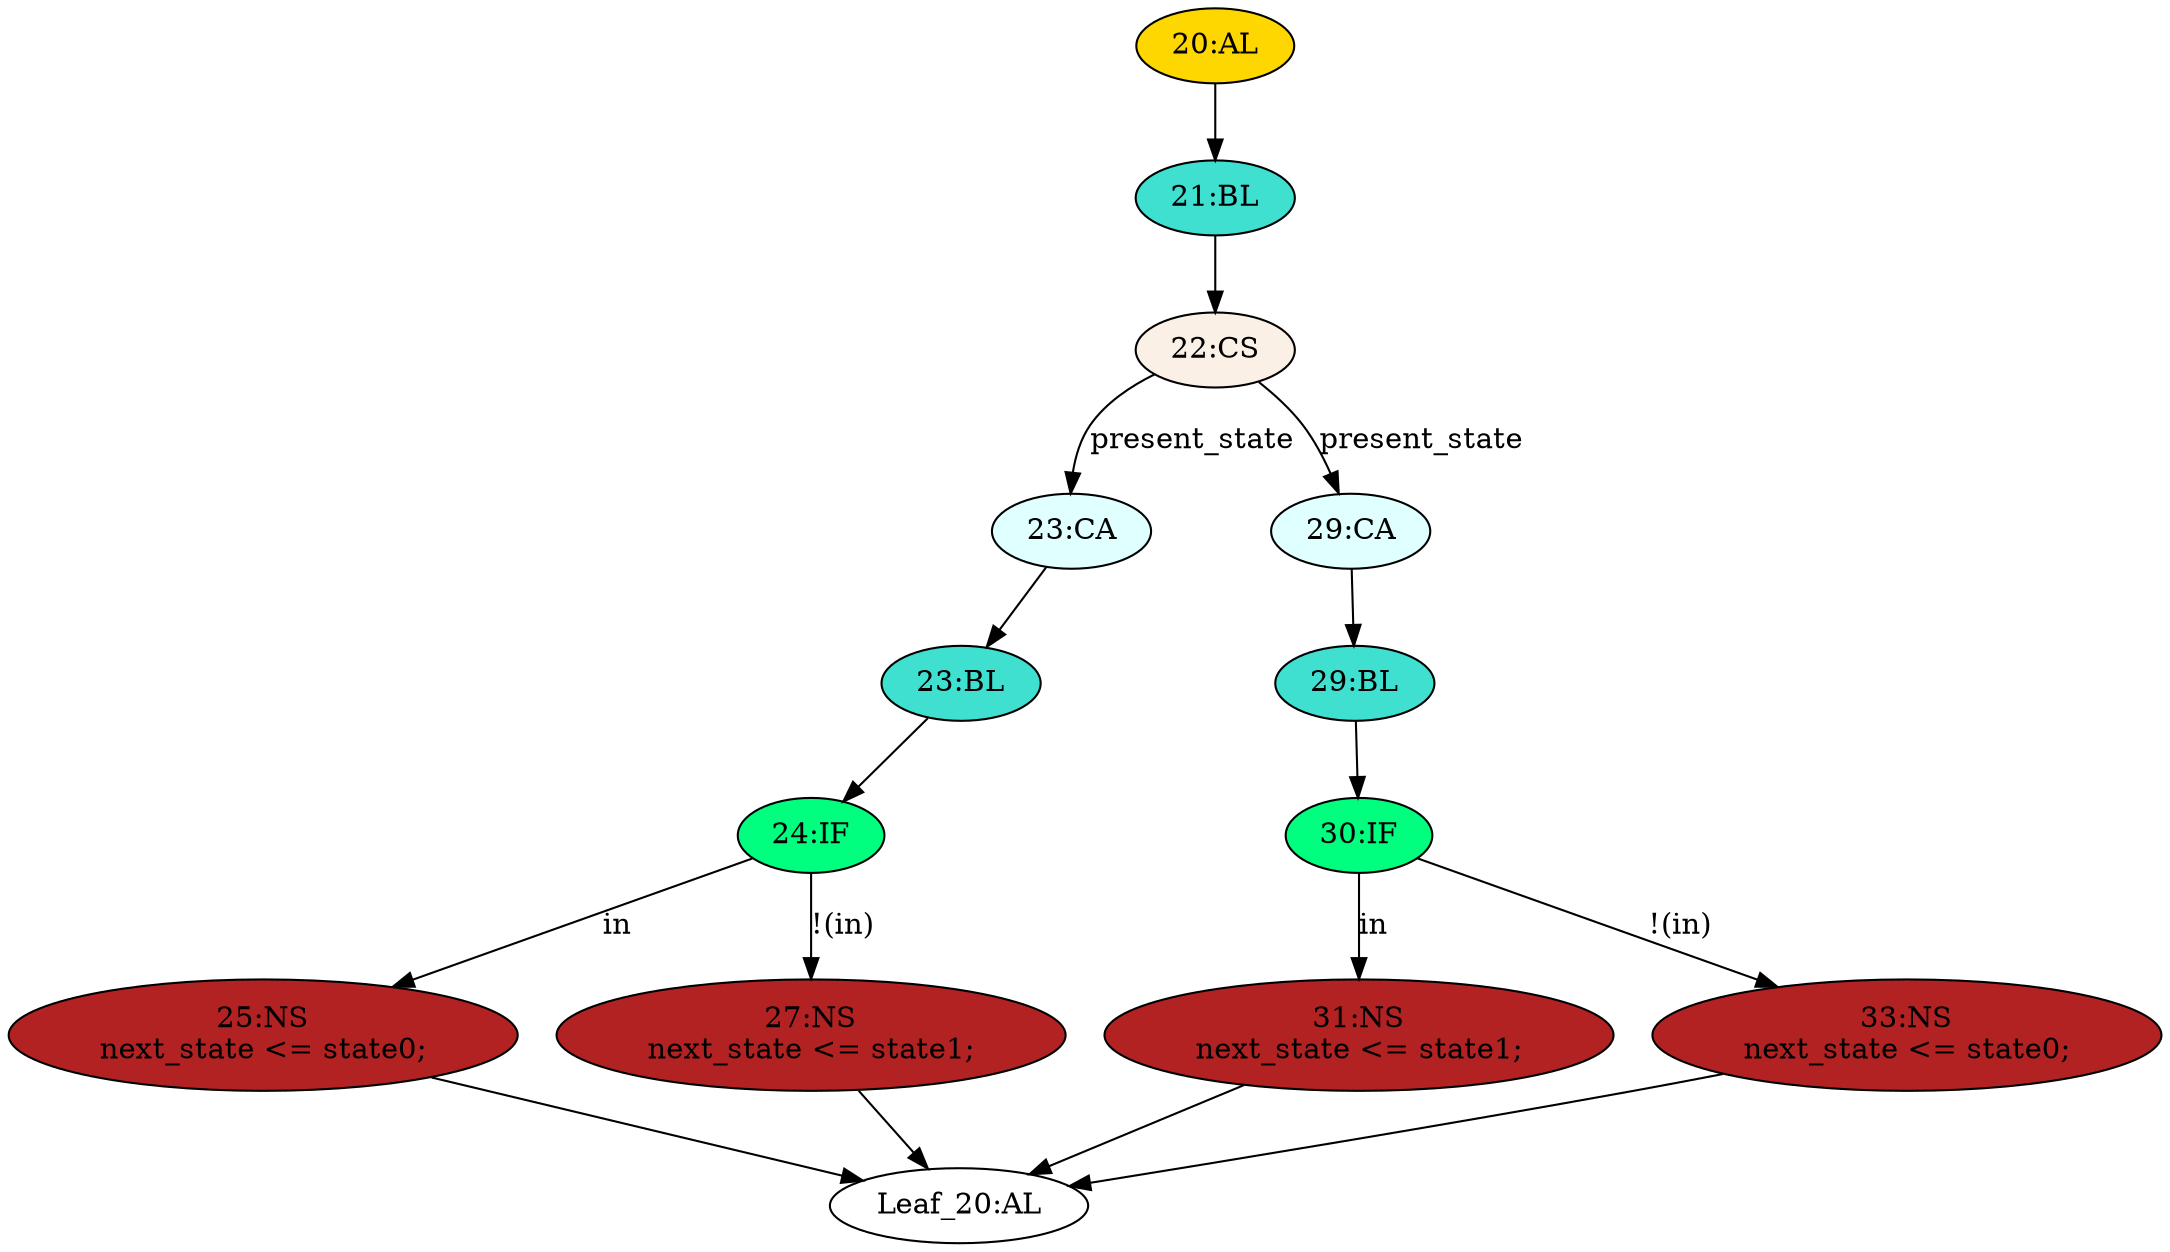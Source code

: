 strict digraph "" {
	node [label="\N"];
	"23:CA"	[ast="<pyverilog.vparser.ast.Case object at 0x7f0c8a098910>",
		fillcolor=lightcyan,
		label="23:CA",
		statements="[]",
		style=filled,
		typ=Case];
	"23:BL"	[ast="<pyverilog.vparser.ast.Block object at 0x7f0c8a098990>",
		fillcolor=turquoise,
		label="23:BL",
		statements="[]",
		style=filled,
		typ=Block];
	"23:CA" -> "23:BL"	[cond="[]",
		lineno=None];
	"20:AL"	[ast="<pyverilog.vparser.ast.Always object at 0x7f0c8a098650>",
		clk_sens=False,
		fillcolor=gold,
		label="20:AL",
		sens="['in', 'present_state']",
		statements="[]",
		style=filled,
		typ=Always,
		use_var="['present_state', 'in']"];
	"21:BL"	[ast="<pyverilog.vparser.ast.Block object at 0x7f0c8a098810>",
		fillcolor=turquoise,
		label="21:BL",
		statements="[]",
		style=filled,
		typ=Block];
	"20:AL" -> "21:BL"	[cond="[]",
		lineno=None];
	"22:CS"	[ast="<pyverilog.vparser.ast.CaseStatement object at 0x7f0c8a098850>",
		fillcolor=linen,
		label="22:CS",
		statements="[]",
		style=filled,
		typ=CaseStatement];
	"21:BL" -> "22:CS"	[cond="[]",
		lineno=None];
	"31:NS"	[ast="<pyverilog.vparser.ast.NonblockingSubstitution object at 0x7f0c8a098e50>",
		fillcolor=firebrick,
		label="31:NS
next_state <= state1;",
		statements="[<pyverilog.vparser.ast.NonblockingSubstitution object at 0x7f0c8a098e50>]",
		style=filled,
		typ=NonblockingSubstitution];
	"Leaf_20:AL"	[def_var="['next_state']",
		label="Leaf_20:AL"];
	"31:NS" -> "Leaf_20:AL"	[cond="[]",
		lineno=None];
	"33:NS"	[ast="<pyverilog.vparser.ast.NonblockingSubstitution object at 0x7f0c8a098150>",
		fillcolor=firebrick,
		label="33:NS
next_state <= state0;",
		statements="[<pyverilog.vparser.ast.NonblockingSubstitution object at 0x7f0c8a098150>]",
		style=filled,
		typ=NonblockingSubstitution];
	"33:NS" -> "Leaf_20:AL"	[cond="[]",
		lineno=None];
	"25:NS"	[ast="<pyverilog.vparser.ast.NonblockingSubstitution object at 0x7f0c8a098bd0>",
		fillcolor=firebrick,
		label="25:NS
next_state <= state0;",
		statements="[<pyverilog.vparser.ast.NonblockingSubstitution object at 0x7f0c8a098bd0>]",
		style=filled,
		typ=NonblockingSubstitution];
	"25:NS" -> "Leaf_20:AL"	[cond="[]",
		lineno=None];
	"22:CS" -> "23:CA"	[cond="['present_state']",
		label=present_state,
		lineno=22];
	"29:CA"	[ast="<pyverilog.vparser.ast.Case object at 0x7f0c8a098d50>",
		fillcolor=lightcyan,
		label="29:CA",
		statements="[]",
		style=filled,
		typ=Case];
	"22:CS" -> "29:CA"	[cond="['present_state']",
		label=present_state,
		lineno=22];
	"29:BL"	[ast="<pyverilog.vparser.ast.Block object at 0x7f0c8a098dd0>",
		fillcolor=turquoise,
		label="29:BL",
		statements="[]",
		style=filled,
		typ=Block];
	"29:CA" -> "29:BL"	[cond="[]",
		lineno=None];
	"27:NS"	[ast="<pyverilog.vparser.ast.NonblockingSubstitution object at 0x7f0c8a098a50>",
		fillcolor=firebrick,
		label="27:NS
next_state <= state1;",
		statements="[<pyverilog.vparser.ast.NonblockingSubstitution object at 0x7f0c8a098a50>]",
		style=filled,
		typ=NonblockingSubstitution];
	"27:NS" -> "Leaf_20:AL"	[cond="[]",
		lineno=None];
	"24:IF"	[ast="<pyverilog.vparser.ast.IfStatement object at 0x7f0c8a0989d0>",
		fillcolor=springgreen,
		label="24:IF",
		statements="[]",
		style=filled,
		typ=IfStatement];
	"24:IF" -> "25:NS"	[cond="['in']",
		label=in,
		lineno=24];
	"24:IF" -> "27:NS"	[cond="['in']",
		label="!(in)",
		lineno=24];
	"30:IF"	[ast="<pyverilog.vparser.ast.IfStatement object at 0x7f0c8a098e10>",
		fillcolor=springgreen,
		label="30:IF",
		statements="[]",
		style=filled,
		typ=IfStatement];
	"29:BL" -> "30:IF"	[cond="[]",
		lineno=None];
	"30:IF" -> "31:NS"	[cond="['in']",
		label=in,
		lineno=30];
	"30:IF" -> "33:NS"	[cond="['in']",
		label="!(in)",
		lineno=30];
	"23:BL" -> "24:IF"	[cond="[]",
		lineno=None];
}
